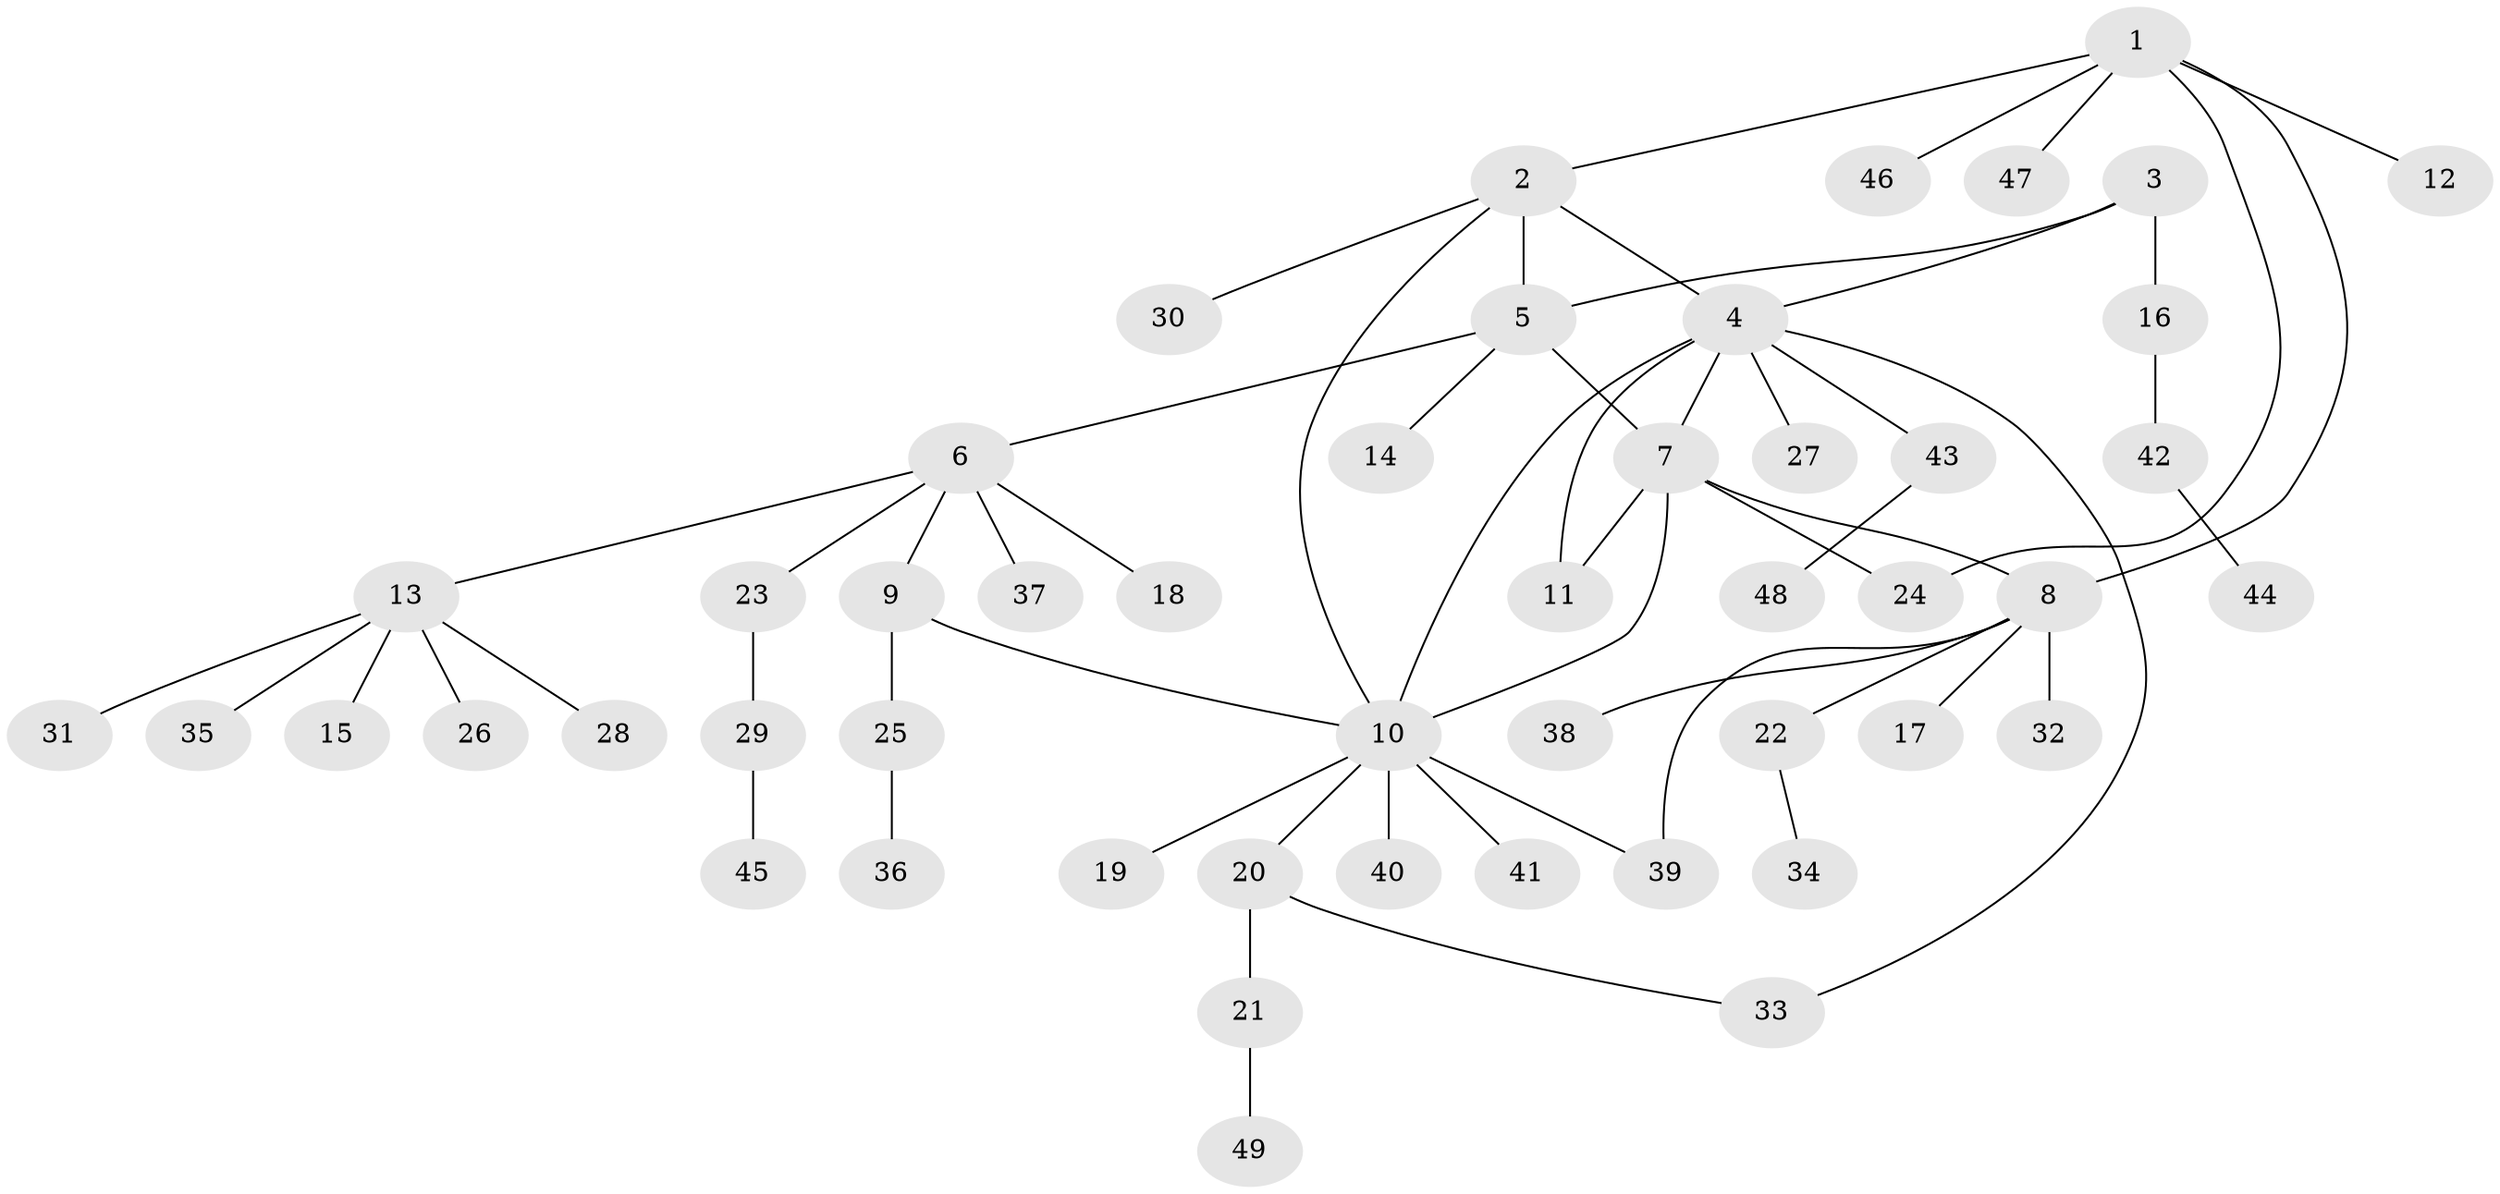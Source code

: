 // coarse degree distribution, {5: 0.10526315789473684, 1: 0.7894736842105263, 10: 0.05263157894736842, 3: 0.05263157894736842}
// Generated by graph-tools (version 1.1) at 2025/59/03/04/25 21:59:06]
// undirected, 49 vertices, 58 edges
graph export_dot {
graph [start="1"]
  node [color=gray90,style=filled];
  1;
  2;
  3;
  4;
  5;
  6;
  7;
  8;
  9;
  10;
  11;
  12;
  13;
  14;
  15;
  16;
  17;
  18;
  19;
  20;
  21;
  22;
  23;
  24;
  25;
  26;
  27;
  28;
  29;
  30;
  31;
  32;
  33;
  34;
  35;
  36;
  37;
  38;
  39;
  40;
  41;
  42;
  43;
  44;
  45;
  46;
  47;
  48;
  49;
  1 -- 2;
  1 -- 8;
  1 -- 12;
  1 -- 24;
  1 -- 46;
  1 -- 47;
  2 -- 4;
  2 -- 5;
  2 -- 10;
  2 -- 30;
  3 -- 4;
  3 -- 5;
  3 -- 16;
  4 -- 7;
  4 -- 10;
  4 -- 11;
  4 -- 27;
  4 -- 33;
  4 -- 43;
  5 -- 6;
  5 -- 7;
  5 -- 14;
  6 -- 9;
  6 -- 13;
  6 -- 18;
  6 -- 23;
  6 -- 37;
  7 -- 8;
  7 -- 10;
  7 -- 11;
  7 -- 24;
  8 -- 17;
  8 -- 22;
  8 -- 32;
  8 -- 38;
  8 -- 39;
  9 -- 10;
  9 -- 25;
  10 -- 19;
  10 -- 20;
  10 -- 39;
  10 -- 40;
  10 -- 41;
  13 -- 15;
  13 -- 26;
  13 -- 28;
  13 -- 31;
  13 -- 35;
  16 -- 42;
  20 -- 21;
  20 -- 33;
  21 -- 49;
  22 -- 34;
  23 -- 29;
  25 -- 36;
  29 -- 45;
  42 -- 44;
  43 -- 48;
}
